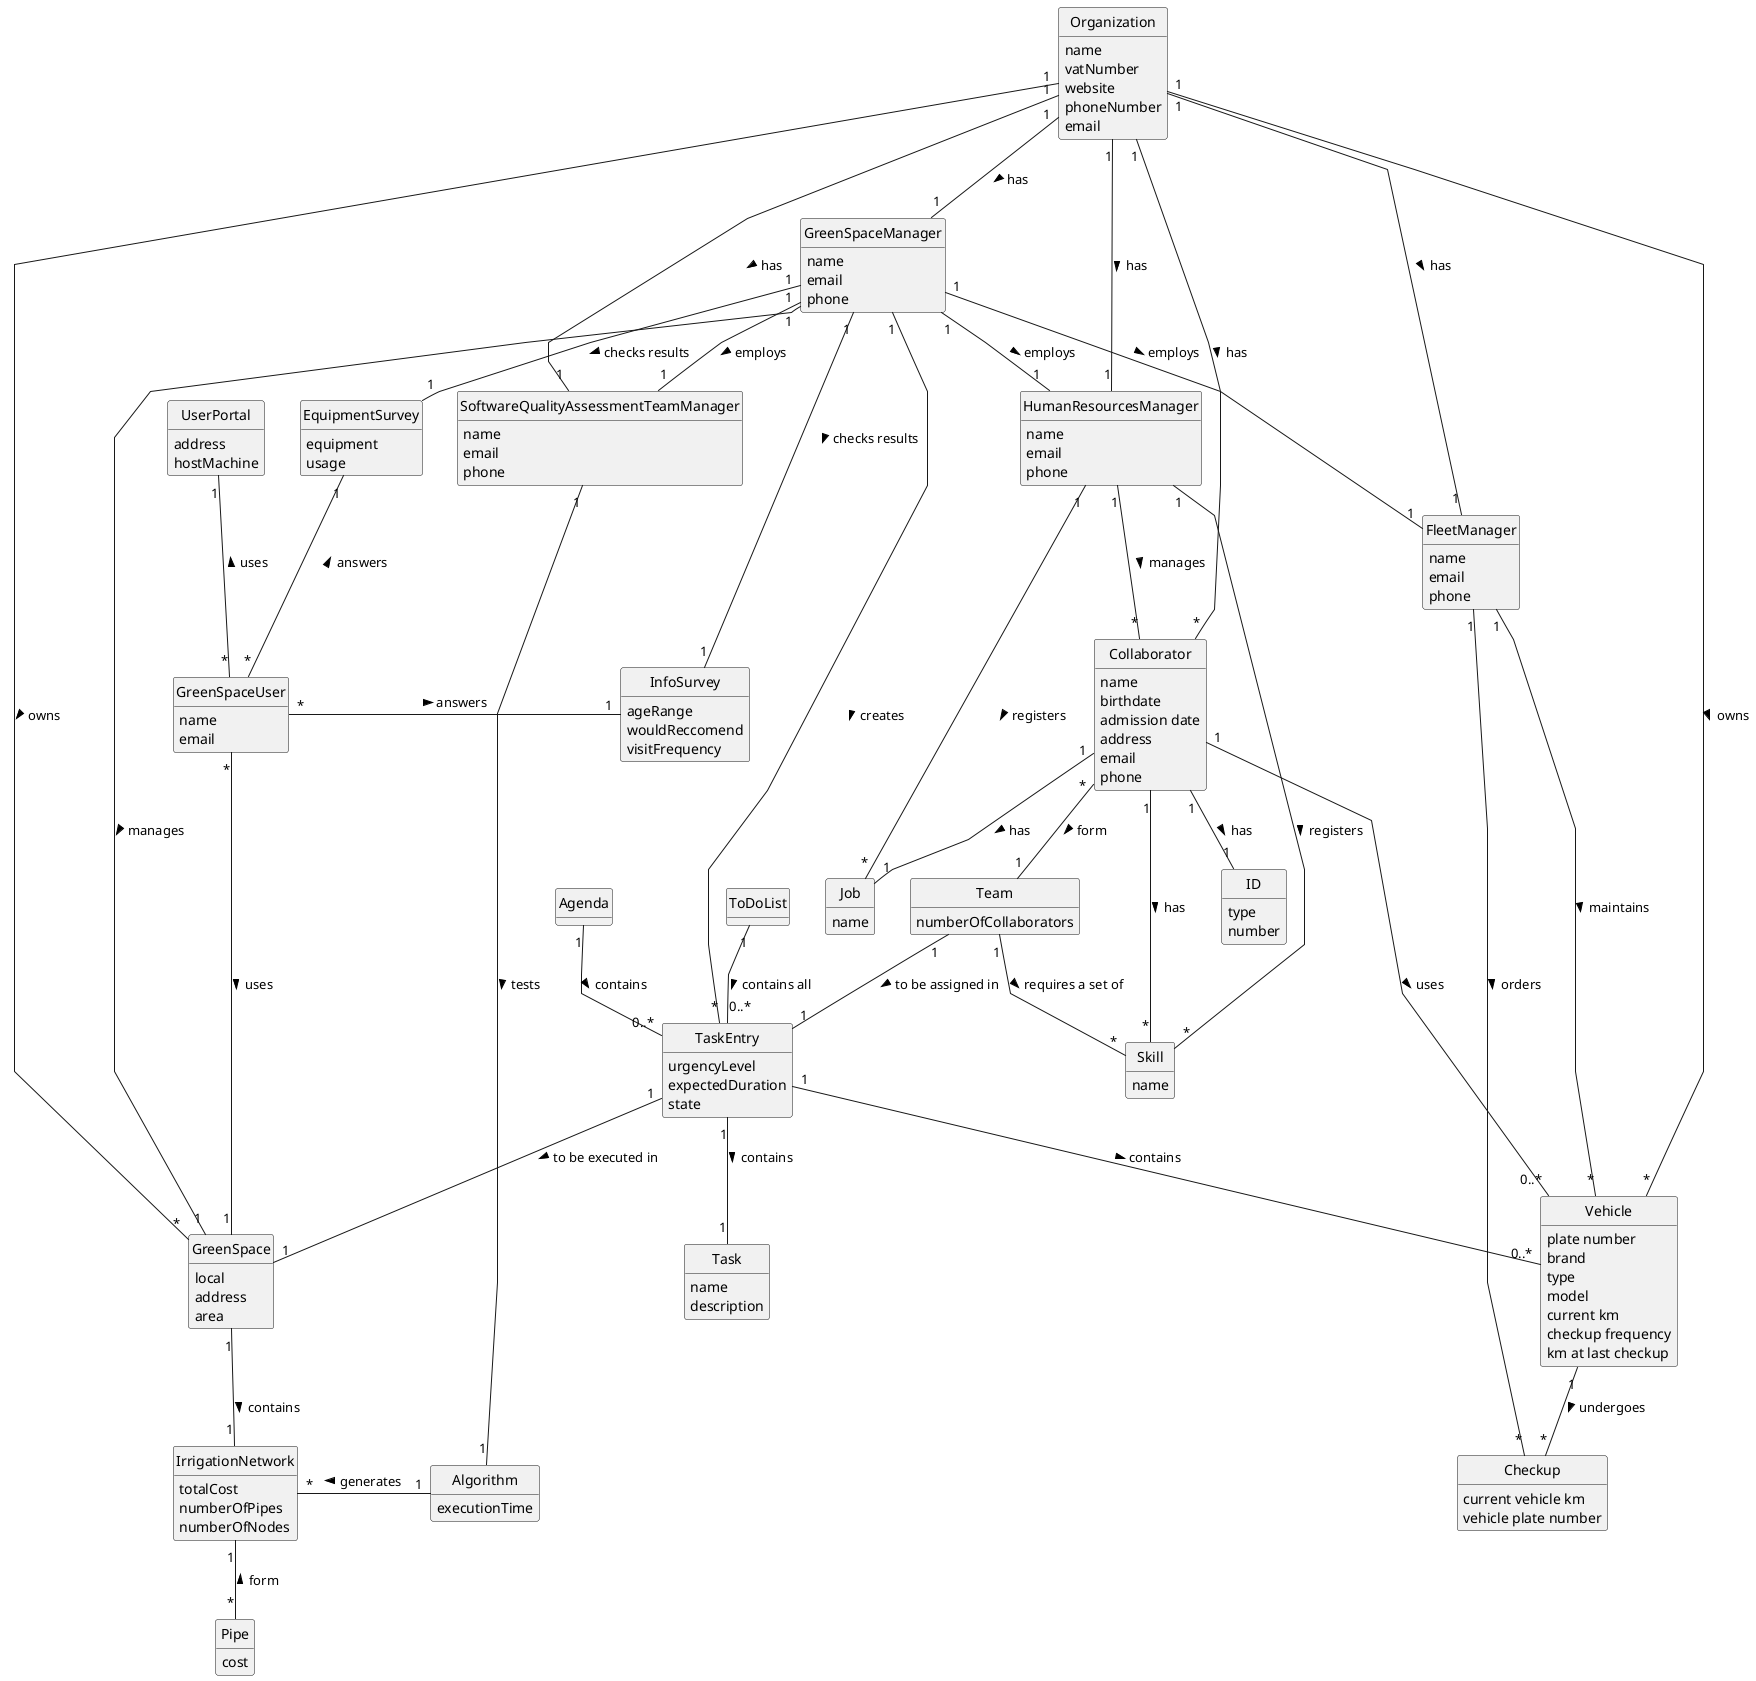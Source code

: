 @startuml
skinparam monochrome true
skinparam packageStyle rectangle
skinparam shadowing false
skinparam linetype polyline

skinparam classAttributeIconSize 0

hide circle
hide methods

class GreenSpace{
    local
    address
    area
}

class Organization {
    name
    vatNumber
    website
    phoneNumber
    email
}

class Vehicle {
    plate number
    brand
    type
    model
    current km
    checkup frequency
    km at last checkup
}

class Checkup {
    current vehicle km
    vehicle plate number
}

class FleetManager {
    name
    email
    phone
}

class HumanResourcesManager {
    name
    email
    phone
}

class GreenSpaceManager {
    name
    email
    phone
}

class GreenSpaceUser {
    name
    email
}

class Collaborator {
    name
    birthdate
    admission date
    address
    email
    phone
}

class ID {
    type
    number
}

class Job {
    name
}

class Skill {
    name
}

class Team {
    numberOfCollaborators
}

class Task {
    name
    description
}

class Pipe {
    cost
}

class IrrigationNetwork {
    totalCost
    numberOfPipes
    numberOfNodes
}

class SoftwareQualityAssessmentTeamManager {
    name
    email
    phone
}

class Algorithm {
    executionTime
}

class EquipmentSurvey {
    equipment
    usage
}

class InfoSurvey {
    ageRange
    wouldReccomend
    visitFrequency
}

class UserPortal {
    address
    hostMachine
}

class TaskEntry{
    urgencyLevel
    expectedDuration
    state
}

class ToDoList{
}

class Agenda{
}

Organization "1"--"*" Collaborator : has >
Organization "1"--"1" FleetManager : has >
Organization "1"--"1" HumanResourcesManager : has >
Organization "1"--"1" GreenSpaceManager : has >
Organization "1"--"1" SoftwareQualityAssessmentTeamManager : has >
Organization "1"--"*" GreenSpace : owns >
GreenSpaceManager "1"--"1" GreenSpace : manages >
GreenSpaceManager "1"--"*" TaskEntry : creates >
GreenSpaceManager "1"--"1" FleetManager : employs >
GreenSpaceManager "1"--"1" HumanResourcesManager : employs >
GreenSpaceManager "1"--"1" SoftwareQualityAssessmentTeamManager : employs >
GreenSpaceUser "*"--"1" GreenSpace : uses >
Organization "1"--"*" Vehicle: owns >
Vehicle "1"--"*" Checkup: undergoes >
HumanResourcesManager "1"--"*" Collaborator : manages >
Collaborator "1"--"0..*" Vehicle : uses >
HumanResourcesManager "1"--"*" Skill : registers >
HumanResourcesManager "1"--"*" Job : registers >
Collaborator "1"--"*" Skill : has >
Collaborator "1"--"1" Job : has >
Collaborator "1"--"1" ID : has >
FleetManager "1"--"*" Vehicle : maintains >
FleetManager "1"--"*" Checkup : orders >
Team "1"--"*" Skill : requires a set of >
Collaborator "*"--"1" Team : form >
Pipe "*"-up-"1" IrrigationNetwork : form >
Algorithm "1"-left-"*" IrrigationNetwork : generates >
SoftwareQualityAssessmentTeamManager "1"--"1" Algorithm : tests >
GreenSpaceUser "*"-right-"1" InfoSurvey : answers >
GreenSpaceUser "*"-up-"1" EquipmentSurvey : answers >
GreenSpaceUser "*"-up-"1" UserPortal : uses >
GreenSpaceManager "1"--"1" InfoSurvey : checks results >
GreenSpaceManager "1"--"1" EquipmentSurvey : checks results >
GreenSpace "1"--"1" IrrigationNetwork : contains >
TaskEntry "1"--"1" Task : contains >
TaskEntry "1"--"1" GreenSpace : to be executed in >
Team "1"--"1" TaskEntry : to be assigned in >
Agenda "1"--"0..*" TaskEntry : contains >
ToDoList "1"--"0..*" TaskEntry : contains all >
TaskEntry "1"--"0..*" Vehicle : contains >


@enduml